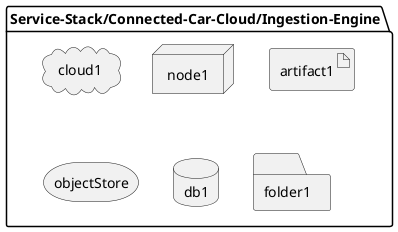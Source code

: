 @startuml

package  "Service-Stack/Connected-Car-Cloud/Ingestion-Engine" {
  cloud cloud1
  node node1
  artifact artifact1
  storage objectStore
  database db1
  folder folder1
}

@enduml
